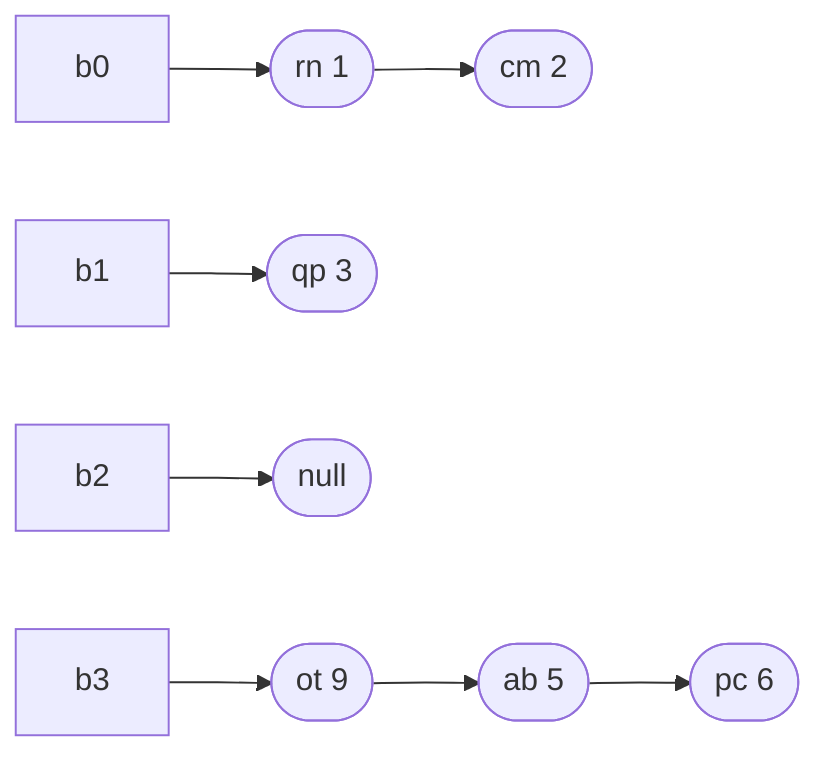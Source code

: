 graph LR
    b0 --> n1([rn 1]) --> n2([cm 2])
    b1 --> n3([qp 3])
    b2 --> n4([null])
    b3 --> n5([ot 9]) --> n6([ab 5]) --> n7([pc 6])